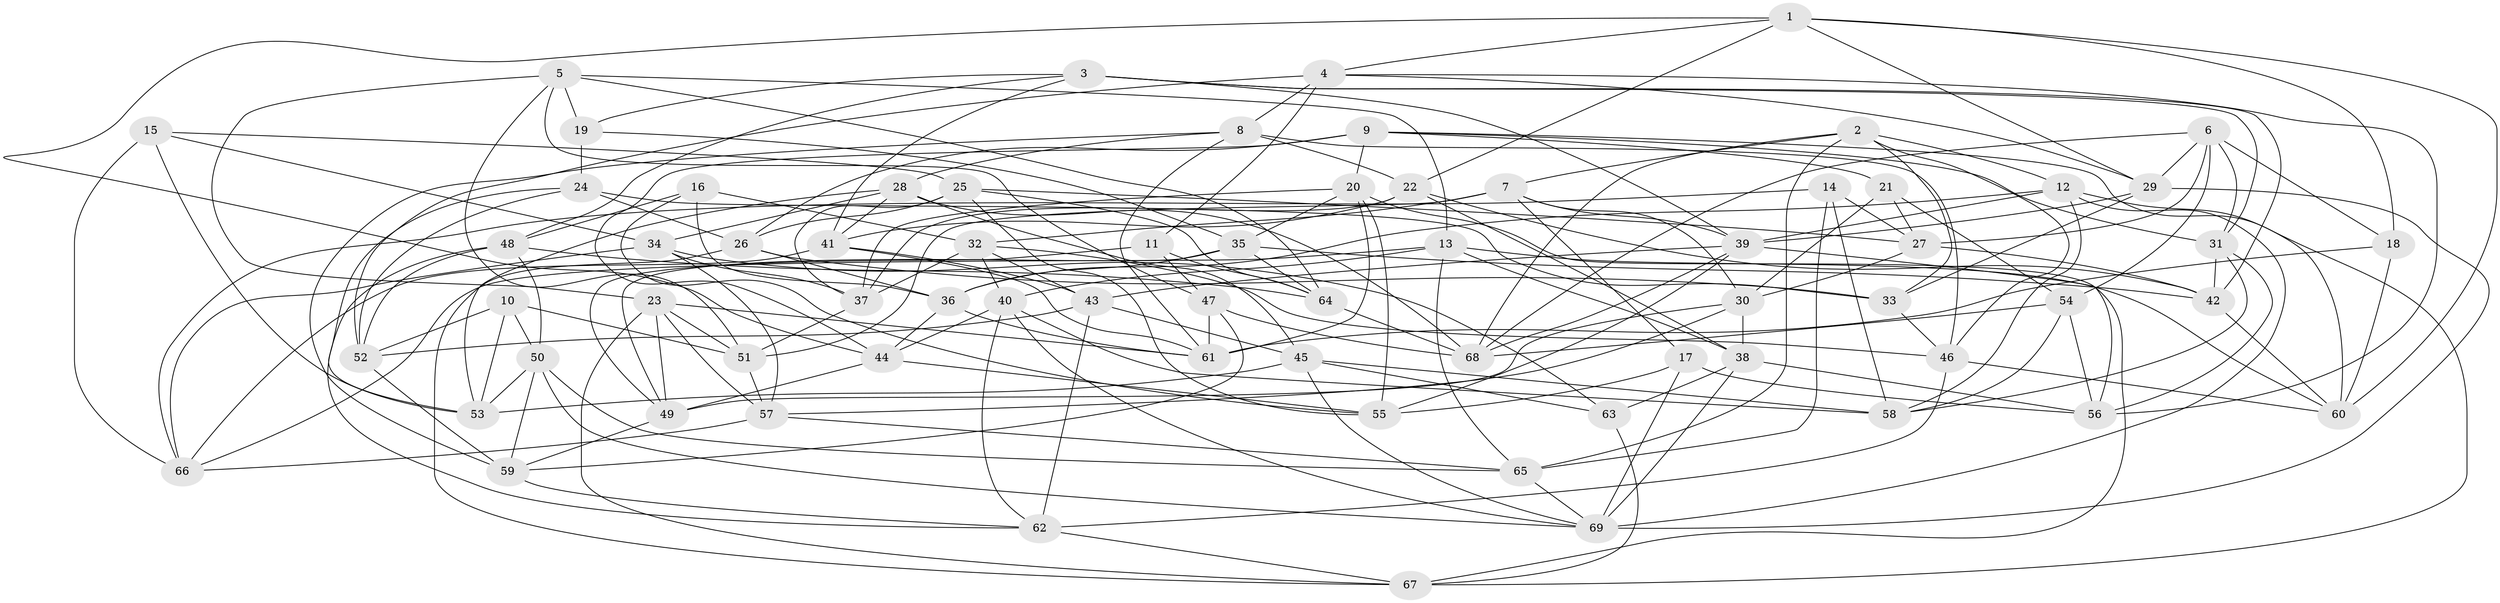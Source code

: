 // original degree distribution, {4: 1.0}
// Generated by graph-tools (version 1.1) at 2025/50/03/09/25 03:50:43]
// undirected, 69 vertices, 198 edges
graph export_dot {
graph [start="1"]
  node [color=gray90,style=filled];
  1;
  2;
  3;
  4;
  5;
  6;
  7;
  8;
  9;
  10;
  11;
  12;
  13;
  14;
  15;
  16;
  17;
  18;
  19;
  20;
  21;
  22;
  23;
  24;
  25;
  26;
  27;
  28;
  29;
  30;
  31;
  32;
  33;
  34;
  35;
  36;
  37;
  38;
  39;
  40;
  41;
  42;
  43;
  44;
  45;
  46;
  47;
  48;
  49;
  50;
  51;
  52;
  53;
  54;
  55;
  56;
  57;
  58;
  59;
  60;
  61;
  62;
  63;
  64;
  65;
  66;
  67;
  68;
  69;
  1 -- 4 [weight=1.0];
  1 -- 18 [weight=1.0];
  1 -- 22 [weight=1.0];
  1 -- 29 [weight=1.0];
  1 -- 44 [weight=1.0];
  1 -- 60 [weight=1.0];
  2 -- 7 [weight=1.0];
  2 -- 12 [weight=1.0];
  2 -- 33 [weight=1.0];
  2 -- 46 [weight=1.0];
  2 -- 65 [weight=1.0];
  2 -- 68 [weight=1.0];
  3 -- 19 [weight=1.0];
  3 -- 31 [weight=1.0];
  3 -- 39 [weight=1.0];
  3 -- 41 [weight=1.0];
  3 -- 42 [weight=1.0];
  3 -- 48 [weight=1.0];
  4 -- 8 [weight=1.0];
  4 -- 11 [weight=1.0];
  4 -- 29 [weight=1.0];
  4 -- 52 [weight=1.0];
  4 -- 56 [weight=1.0];
  5 -- 13 [weight=1.0];
  5 -- 19 [weight=1.0];
  5 -- 23 [weight=1.0];
  5 -- 47 [weight=1.0];
  5 -- 51 [weight=1.0];
  5 -- 64 [weight=1.0];
  6 -- 18 [weight=1.0];
  6 -- 27 [weight=1.0];
  6 -- 29 [weight=1.0];
  6 -- 31 [weight=1.0];
  6 -- 54 [weight=1.0];
  6 -- 68 [weight=1.0];
  7 -- 17 [weight=1.0];
  7 -- 30 [weight=1.0];
  7 -- 32 [weight=1.0];
  7 -- 39 [weight=1.0];
  7 -- 51 [weight=1.0];
  8 -- 22 [weight=1.0];
  8 -- 28 [weight=1.0];
  8 -- 46 [weight=1.0];
  8 -- 59 [weight=1.0];
  8 -- 61 [weight=1.0];
  9 -- 20 [weight=1.0];
  9 -- 21 [weight=1.0];
  9 -- 26 [weight=1.0];
  9 -- 31 [weight=1.0];
  9 -- 44 [weight=1.0];
  9 -- 60 [weight=1.0];
  10 -- 50 [weight=1.0];
  10 -- 51 [weight=1.0];
  10 -- 52 [weight=1.0];
  10 -- 53 [weight=1.0];
  11 -- 47 [weight=1.0];
  11 -- 49 [weight=1.0];
  11 -- 64 [weight=1.0];
  12 -- 36 [weight=1.0];
  12 -- 39 [weight=1.0];
  12 -- 58 [weight=1.0];
  12 -- 67 [weight=1.0];
  12 -- 69 [weight=1.0];
  13 -- 38 [weight=1.0];
  13 -- 40 [weight=1.0];
  13 -- 60 [weight=1.0];
  13 -- 65 [weight=1.0];
  13 -- 66 [weight=1.0];
  14 -- 27 [weight=1.0];
  14 -- 58 [weight=1.0];
  14 -- 65 [weight=1.0];
  14 -- 66 [weight=1.0];
  15 -- 25 [weight=1.0];
  15 -- 34 [weight=1.0];
  15 -- 53 [weight=1.0];
  15 -- 66 [weight=1.0];
  16 -- 32 [weight=1.0];
  16 -- 36 [weight=1.0];
  16 -- 48 [weight=1.0];
  16 -- 55 [weight=1.0];
  17 -- 55 [weight=1.0];
  17 -- 56 [weight=1.0];
  17 -- 69 [weight=1.0];
  18 -- 60 [weight=1.0];
  18 -- 61 [weight=1.0];
  19 -- 24 [weight=1.0];
  19 -- 35 [weight=1.0];
  20 -- 35 [weight=1.0];
  20 -- 37 [weight=1.0];
  20 -- 55 [weight=1.0];
  20 -- 61 [weight=1.0];
  20 -- 67 [weight=1.0];
  21 -- 27 [weight=1.0];
  21 -- 30 [weight=1.0];
  21 -- 54 [weight=1.0];
  22 -- 37 [weight=1.0];
  22 -- 38 [weight=1.0];
  22 -- 41 [weight=1.0];
  22 -- 42 [weight=1.0];
  23 -- 49 [weight=1.0];
  23 -- 51 [weight=1.0];
  23 -- 57 [weight=1.0];
  23 -- 61 [weight=1.0];
  23 -- 67 [weight=1.0];
  24 -- 26 [weight=1.0];
  24 -- 33 [weight=2.0];
  24 -- 52 [weight=1.0];
  24 -- 53 [weight=1.0];
  25 -- 26 [weight=1.0];
  25 -- 27 [weight=1.0];
  25 -- 37 [weight=1.0];
  25 -- 55 [weight=1.0];
  25 -- 64 [weight=1.0];
  26 -- 33 [weight=1.0];
  26 -- 36 [weight=1.0];
  26 -- 67 [weight=1.0];
  27 -- 30 [weight=1.0];
  27 -- 42 [weight=1.0];
  28 -- 34 [weight=1.0];
  28 -- 41 [weight=1.0];
  28 -- 45 [weight=1.0];
  28 -- 53 [weight=1.0];
  28 -- 68 [weight=1.0];
  29 -- 33 [weight=1.0];
  29 -- 39 [weight=1.0];
  29 -- 69 [weight=1.0];
  30 -- 38 [weight=1.0];
  30 -- 49 [weight=1.0];
  30 -- 57 [weight=1.0];
  31 -- 42 [weight=1.0];
  31 -- 56 [weight=1.0];
  31 -- 58 [weight=1.0];
  32 -- 37 [weight=1.0];
  32 -- 40 [weight=1.0];
  32 -- 43 [weight=1.0];
  32 -- 46 [weight=1.0];
  33 -- 46 [weight=1.0];
  34 -- 37 [weight=1.0];
  34 -- 57 [weight=1.0];
  34 -- 63 [weight=1.0];
  34 -- 66 [weight=1.0];
  35 -- 36 [weight=1.0];
  35 -- 42 [weight=1.0];
  35 -- 49 [weight=1.0];
  35 -- 64 [weight=1.0];
  36 -- 44 [weight=1.0];
  36 -- 61 [weight=1.0];
  37 -- 51 [weight=1.0];
  38 -- 56 [weight=1.0];
  38 -- 63 [weight=1.0];
  38 -- 69 [weight=1.0];
  39 -- 43 [weight=1.0];
  39 -- 55 [weight=1.0];
  39 -- 56 [weight=1.0];
  39 -- 68 [weight=1.0];
  40 -- 44 [weight=1.0];
  40 -- 58 [weight=1.0];
  40 -- 62 [weight=1.0];
  40 -- 69 [weight=1.0];
  41 -- 43 [weight=1.0];
  41 -- 61 [weight=1.0];
  41 -- 66 [weight=1.0];
  42 -- 60 [weight=1.0];
  43 -- 45 [weight=1.0];
  43 -- 52 [weight=1.0];
  43 -- 62 [weight=1.0];
  44 -- 49 [weight=1.0];
  44 -- 55 [weight=1.0];
  45 -- 53 [weight=1.0];
  45 -- 58 [weight=1.0];
  45 -- 63 [weight=1.0];
  45 -- 69 [weight=1.0];
  46 -- 60 [weight=1.0];
  46 -- 62 [weight=1.0];
  47 -- 59 [weight=1.0];
  47 -- 61 [weight=2.0];
  47 -- 68 [weight=1.0];
  48 -- 50 [weight=1.0];
  48 -- 52 [weight=1.0];
  48 -- 62 [weight=1.0];
  48 -- 64 [weight=1.0];
  49 -- 59 [weight=1.0];
  50 -- 53 [weight=1.0];
  50 -- 59 [weight=1.0];
  50 -- 65 [weight=1.0];
  50 -- 69 [weight=1.0];
  51 -- 57 [weight=1.0];
  52 -- 59 [weight=1.0];
  54 -- 56 [weight=1.0];
  54 -- 58 [weight=1.0];
  54 -- 68 [weight=2.0];
  57 -- 65 [weight=1.0];
  57 -- 66 [weight=1.0];
  59 -- 62 [weight=1.0];
  62 -- 67 [weight=1.0];
  63 -- 67 [weight=1.0];
  64 -- 68 [weight=1.0];
  65 -- 69 [weight=1.0];
}
